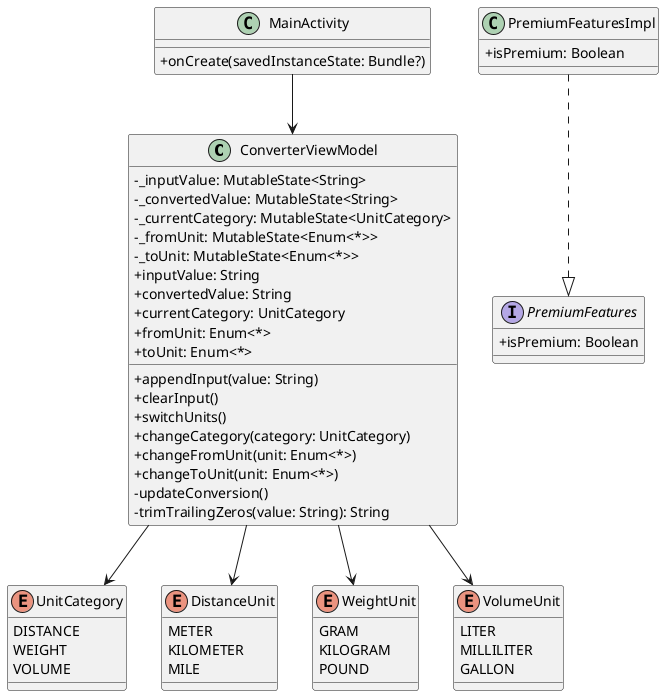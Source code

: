 @startuml
skinparam classAttributeIconSize 0

class ConverterViewModel {
    - _inputValue: MutableState<String>
    - _convertedValue: MutableState<String>
    - _currentCategory: MutableState<UnitCategory>
    - _fromUnit: MutableState<Enum<*>>
    - _toUnit: MutableState<Enum<*>>
    + inputValue: String
    + convertedValue: String
    + currentCategory: UnitCategory
    + fromUnit: Enum<*>
    + toUnit: Enum<*>
    + appendInput(value: String)
    + clearInput()
    + switchUnits()
    + changeCategory(category: UnitCategory)
    + changeFromUnit(unit: Enum<*>)
    + changeToUnit(unit: Enum<*>)
    - updateConversion()
    - trimTrailingZeros(value: String): String
}

class MainActivity {
    + onCreate(savedInstanceState: Bundle?)
}

interface PremiumFeatures {
    + isPremium: Boolean
}

class PremiumFeaturesImpl {
    + isPremium: Boolean
}

enum UnitCategory {
    DISTANCE
    WEIGHT
    VOLUME
}

enum DistanceUnit {
    METER
    KILOMETER
    MILE
}

enum WeightUnit {
    GRAM
    KILOGRAM
    POUND
}

enum VolumeUnit {
    LITER
    MILLILITER
    GALLON
}

ConverterViewModel --> UnitCategory
ConverterViewModel --> DistanceUnit
ConverterViewModel --> WeightUnit
ConverterViewModel --> VolumeUnit
PremiumFeaturesImpl ..|> PremiumFeatures
MainActivity --> ConverterViewModel
@enduml